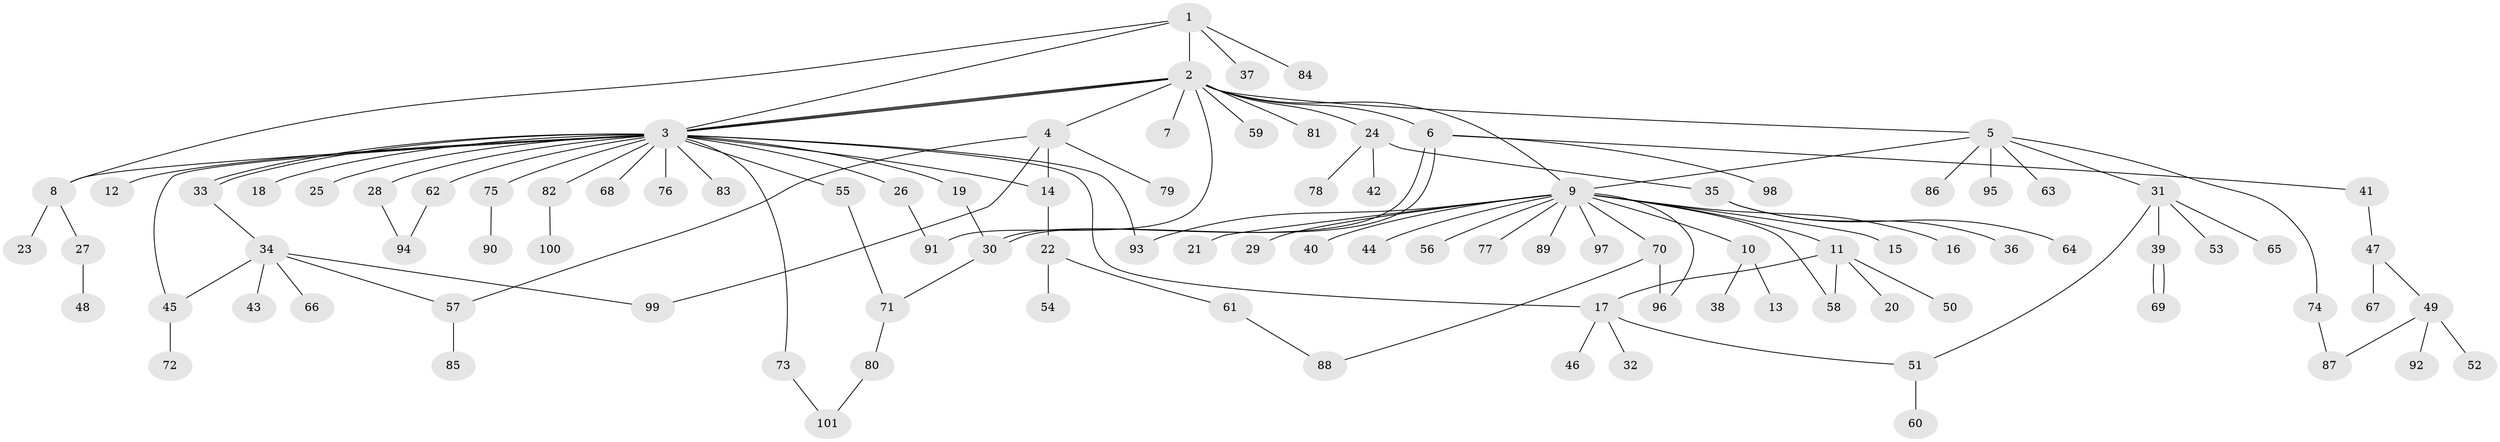 // coarse degree distribution, {3: 0.11688311688311688, 13: 0.012987012987012988, 26: 0.012987012987012988, 6: 0.025974025974025976, 7: 0.012987012987012988, 5: 0.012987012987012988, 1: 0.5584415584415584, 17: 0.012987012987012988, 2: 0.2077922077922078, 8: 0.012987012987012988, 4: 0.012987012987012988}
// Generated by graph-tools (version 1.1) at 2025/23/03/03/25 07:23:48]
// undirected, 101 vertices, 124 edges
graph export_dot {
graph [start="1"]
  node [color=gray90,style=filled];
  1;
  2;
  3;
  4;
  5;
  6;
  7;
  8;
  9;
  10;
  11;
  12;
  13;
  14;
  15;
  16;
  17;
  18;
  19;
  20;
  21;
  22;
  23;
  24;
  25;
  26;
  27;
  28;
  29;
  30;
  31;
  32;
  33;
  34;
  35;
  36;
  37;
  38;
  39;
  40;
  41;
  42;
  43;
  44;
  45;
  46;
  47;
  48;
  49;
  50;
  51;
  52;
  53;
  54;
  55;
  56;
  57;
  58;
  59;
  60;
  61;
  62;
  63;
  64;
  65;
  66;
  67;
  68;
  69;
  70;
  71;
  72;
  73;
  74;
  75;
  76;
  77;
  78;
  79;
  80;
  81;
  82;
  83;
  84;
  85;
  86;
  87;
  88;
  89;
  90;
  91;
  92;
  93;
  94;
  95;
  96;
  97;
  98;
  99;
  100;
  101;
  1 -- 2;
  1 -- 3;
  1 -- 8;
  1 -- 37;
  1 -- 84;
  2 -- 3;
  2 -- 3;
  2 -- 3;
  2 -- 4;
  2 -- 5;
  2 -- 6;
  2 -- 7;
  2 -- 9;
  2 -- 24;
  2 -- 59;
  2 -- 81;
  2 -- 91;
  3 -- 8;
  3 -- 12;
  3 -- 14;
  3 -- 17;
  3 -- 18;
  3 -- 19;
  3 -- 25;
  3 -- 26;
  3 -- 28;
  3 -- 33;
  3 -- 33;
  3 -- 45;
  3 -- 55;
  3 -- 62;
  3 -- 68;
  3 -- 73;
  3 -- 75;
  3 -- 76;
  3 -- 82;
  3 -- 83;
  3 -- 93;
  4 -- 14;
  4 -- 57;
  4 -- 79;
  4 -- 99;
  5 -- 9;
  5 -- 31;
  5 -- 63;
  5 -- 74;
  5 -- 86;
  5 -- 95;
  6 -- 30;
  6 -- 30;
  6 -- 41;
  6 -- 98;
  8 -- 23;
  8 -- 27;
  9 -- 10;
  9 -- 11;
  9 -- 15;
  9 -- 16;
  9 -- 21;
  9 -- 29;
  9 -- 40;
  9 -- 44;
  9 -- 56;
  9 -- 58;
  9 -- 70;
  9 -- 77;
  9 -- 89;
  9 -- 93;
  9 -- 96;
  9 -- 97;
  10 -- 13;
  10 -- 38;
  11 -- 17;
  11 -- 20;
  11 -- 50;
  11 -- 58;
  14 -- 22;
  17 -- 32;
  17 -- 46;
  17 -- 51;
  19 -- 30;
  22 -- 54;
  22 -- 61;
  24 -- 35;
  24 -- 42;
  24 -- 78;
  26 -- 91;
  27 -- 48;
  28 -- 94;
  30 -- 71;
  31 -- 39;
  31 -- 51;
  31 -- 53;
  31 -- 65;
  33 -- 34;
  34 -- 43;
  34 -- 45;
  34 -- 57;
  34 -- 66;
  34 -- 99;
  35 -- 36;
  35 -- 64;
  39 -- 69;
  39 -- 69;
  41 -- 47;
  45 -- 72;
  47 -- 49;
  47 -- 67;
  49 -- 52;
  49 -- 87;
  49 -- 92;
  51 -- 60;
  55 -- 71;
  57 -- 85;
  61 -- 88;
  62 -- 94;
  70 -- 88;
  70 -- 96;
  71 -- 80;
  73 -- 101;
  74 -- 87;
  75 -- 90;
  80 -- 101;
  82 -- 100;
}
